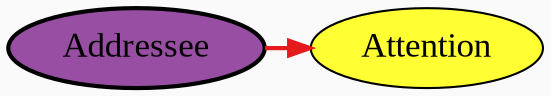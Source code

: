 digraph
{
  //rankdir=LR
  rankdir=LR
  //concentrate=true
  nodesep=0.1
  ranksep=0.3
  bgcolor="gray98"
  // Define the nodes
  // colors: "#E41A1C" "#377EB8" "#4DAF4A" "#984EA3" "#FF7F00" "#FFFF33" "#A65628"
  Ar  [fontname="Liberation Serif",fontsize=17,label="Addressee"style="filled,bold",fillcolor="#984EA3"]
  Fr  [fontname="Liberation Serif",fontsize=17,label="Attention"style="filled",fillcolor="#FFFF33"]

  edge [style=bold,color="#E41A1C"]
  Ar  -> Fr
}
